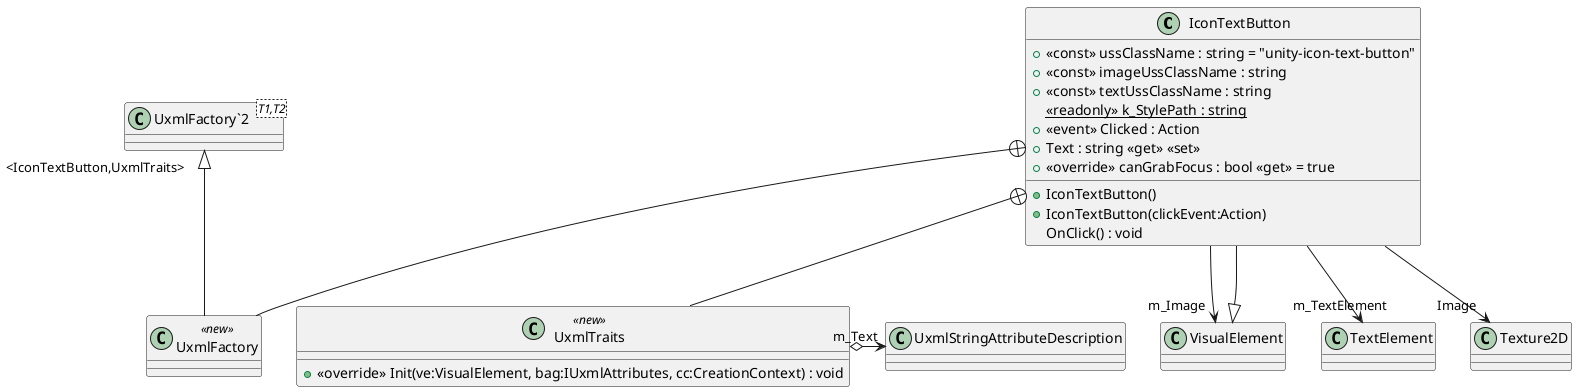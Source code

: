 @startuml
class IconTextButton {
    + <<const>> ussClassName : string = "unity-icon-text-button"
    + <<const>> imageUssClassName : string
    + <<const>> textUssClassName : string
    {static} <<readonly>> k_StylePath : string
    +  <<event>> Clicked : Action 
    + IconTextButton()
    + IconTextButton(clickEvent:Action)
    OnClick() : void
    + Text : string <<get>> <<set>>
    + <<override>> canGrabFocus : bool <<get>> = true
}
class UxmlFactory <<new>> {
}
class UxmlTraits <<new>> {
    + <<override>> Init(ve:VisualElement, bag:IUxmlAttributes, cc:CreationContext) : void
}
class "UxmlFactory`2"<T1,T2> {
}
VisualElement <|-- IconTextButton
IconTextButton --> "m_TextElement" TextElement
IconTextButton --> "m_Image" VisualElement
IconTextButton --> "Image" Texture2D
IconTextButton +-- UxmlFactory
"UxmlFactory`2" "<IconTextButton,UxmlTraits>" <|-- UxmlFactory
IconTextButton +-- UxmlTraits
UxmlTraits o-> "m_Text" UxmlStringAttributeDescription
@enduml
